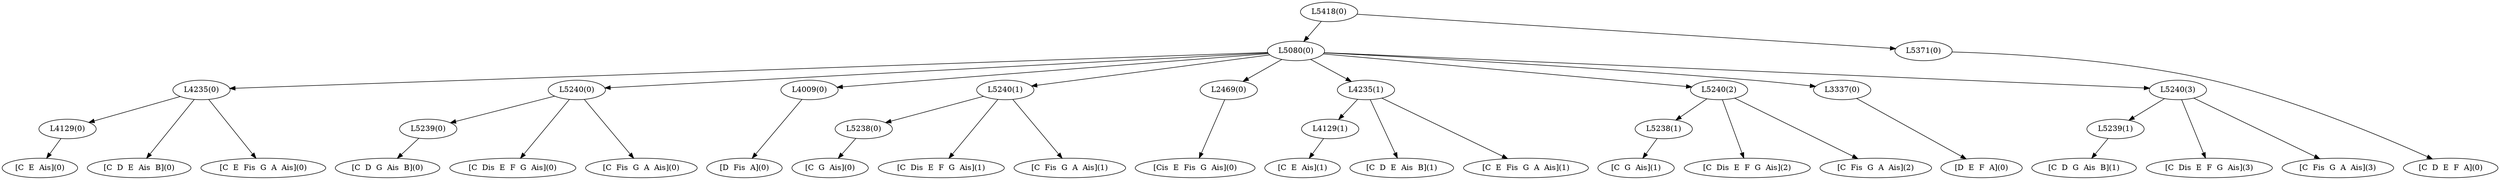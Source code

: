 digraph sample{
"L4129(0)"->"[C  E  Ais](0)"
"L4235(0)"->"[C  D  E  Ais  B](0)"
"L4235(0)"->"[C  E  Fis  G  A  Ais](0)"
"L4235(0)"->"L4129(0)"
"L5239(0)"->"[C  D  G  Ais  B](0)"
"L5240(0)"->"[C  Dis  E  F  G  Ais](0)"
"L5240(0)"->"[C  Fis  G  A  Ais](0)"
"L5240(0)"->"L5239(0)"
"L4009(0)"->"[D  Fis  A](0)"
"L5238(0)"->"[C  G  Ais](0)"
"L5240(1)"->"[C  Dis  E  F  G  Ais](1)"
"L5240(1)"->"[C  Fis  G  A  Ais](1)"
"L5240(1)"->"L5238(0)"
"L2469(0)"->"[Cis  E  Fis  G  Ais](0)"
"L4129(1)"->"[C  E  Ais](1)"
"L4235(1)"->"[C  D  E  Ais  B](1)"
"L4235(1)"->"[C  E  Fis  G  A  Ais](1)"
"L4235(1)"->"L4129(1)"
"L5238(1)"->"[C  G  Ais](1)"
"L5240(2)"->"[C  Dis  E  F  G  Ais](2)"
"L5240(2)"->"[C  Fis  G  A  Ais](2)"
"L5240(2)"->"L5238(1)"
"L3337(0)"->"[D  E  F  A](0)"
"L5239(1)"->"[C  D  G  Ais  B](1)"
"L5240(3)"->"[C  Dis  E  F  G  Ais](3)"
"L5240(3)"->"[C  Fis  G  A  Ais](3)"
"L5240(3)"->"L5239(1)"
"L5080(0)"->"L4235(0)"
"L5080(0)"->"L5240(0)"
"L5080(0)"->"L4009(0)"
"L5080(0)"->"L5240(1)"
"L5080(0)"->"L2469(0)"
"L5080(0)"->"L4235(1)"
"L5080(0)"->"L5240(2)"
"L5080(0)"->"L3337(0)"
"L5080(0)"->"L5240(3)"
"L5371(0)"->"[C  D  E  F  A](0)"
"L5418(0)"->"L5080(0)"
"L5418(0)"->"L5371(0)"
{rank = min; "L5418(0)"}
{rank = same; "L5080(0)"; "L5371(0)";}
{rank = same; "L4235(0)"; "L5240(0)"; "L4009(0)"; "L5240(1)"; "L2469(0)"; "L4235(1)"; "L5240(2)"; "L3337(0)"; "L5240(3)";}
{rank = same; "L4129(0)"; "L5239(0)"; "L5238(0)"; "L4129(1)"; "L5238(1)"; "L5239(1)";}
{rank = max; "[C  D  E  Ais  B](0)"; "[C  D  E  Ais  B](1)"; "[C  D  E  F  A](0)"; "[C  D  G  Ais  B](0)"; "[C  D  G  Ais  B](1)"; "[C  Dis  E  F  G  Ais](0)"; "[C  Dis  E  F  G  Ais](1)"; "[C  Dis  E  F  G  Ais](2)"; "[C  Dis  E  F  G  Ais](3)"; "[C  E  Ais](0)"; "[C  E  Ais](1)"; "[C  E  Fis  G  A  Ais](0)"; "[C  E  Fis  G  A  Ais](1)"; "[C  Fis  G  A  Ais](0)"; "[C  Fis  G  A  Ais](1)"; "[C  Fis  G  A  Ais](2)"; "[C  Fis  G  A  Ais](3)"; "[C  G  Ais](0)"; "[C  G  Ais](1)"; "[Cis  E  Fis  G  Ais](0)"; "[D  E  F  A](0)"; "[D  Fis  A](0)";}
}